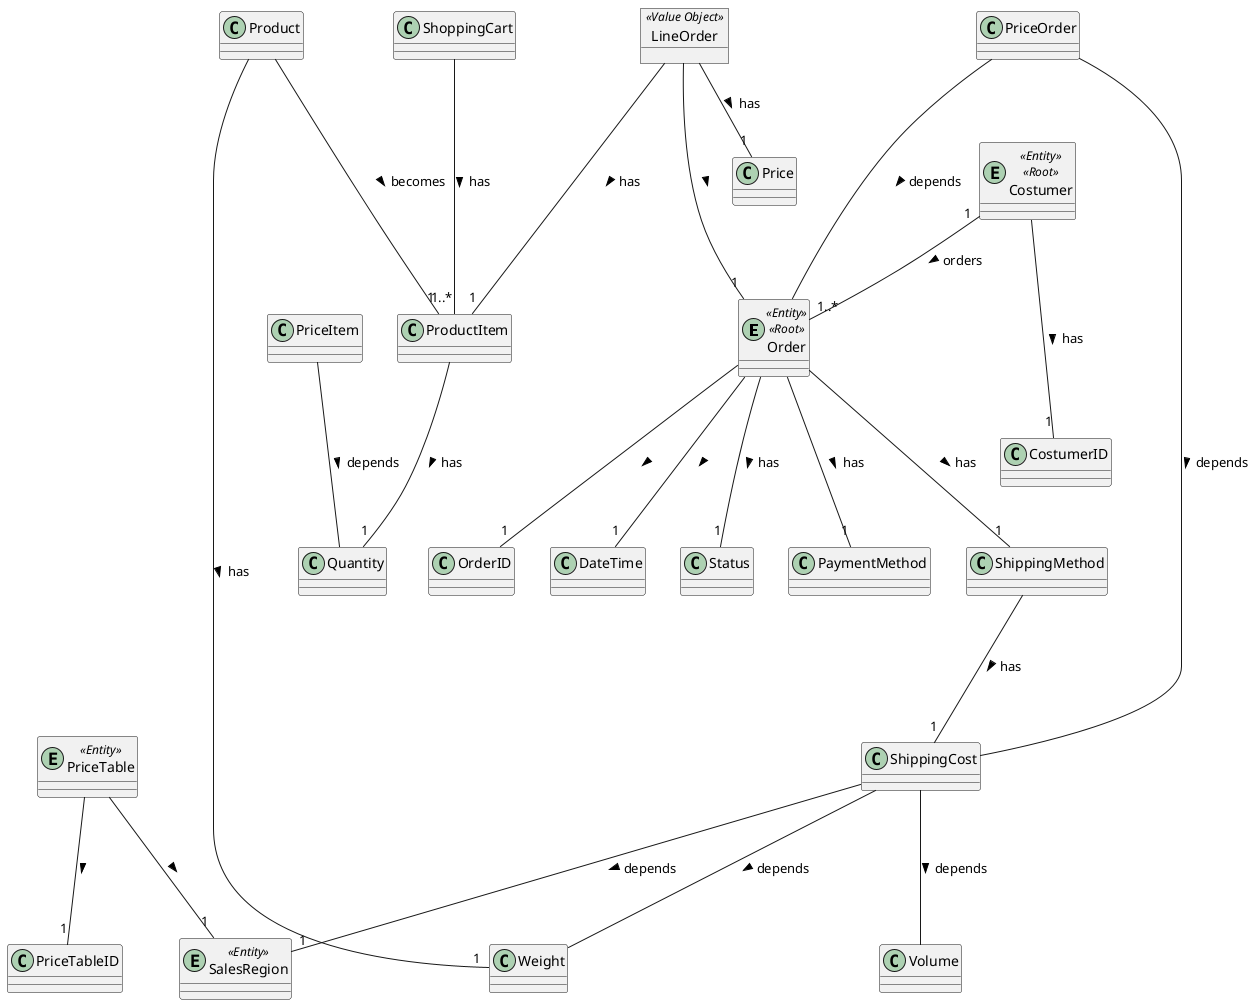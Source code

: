 @startuml
entity Order <<Entity>> <<Root>>

object LineOrder <<Value Object>>

entity PriceTable <<Entity>>

entity SalesRegion <<Entity>>

entity Costumer <<Entity>> <<Root>>

entity PriceTable <<Entity>>

entity PriceTable <<Entity>>

PriceTable --- "1" PriceTableID: >
PriceTable --- "1" SalesRegion: >
Costumer --- "1" CostumerID : has >
Product --- "1" ProductItem: becomes >
ProductItem --- "1" Quantity: has >
PriceItem --- Quantity: depends >
ShippingCost --- Weight: depends >
ShippingCost --- Volume: depends >
Costumer "1" -- "1..*" Order: orders >
ShoppingCart --- "1..*" ProductItem: has >
Order --- "1" OrderID : >
Order --- "1" DateTime : >
Order --- "1" Status : has >
Order --- "1" PaymentMethod : has >
Order --- "1" ShippingMethod : has >
ShippingCost --- "1" SalesRegion: depends >
ShippingMethod--- "1" ShippingCost: has >
Product --- "1" Weight: has >
LineOrder -- "1" Price: has >
LineOrder --- "1" Order: >
LineOrder --- "1" ProductItem: has >
PriceOrder --- Order: depends >
PriceOrder --- ShippingCost: depends >




@enduml